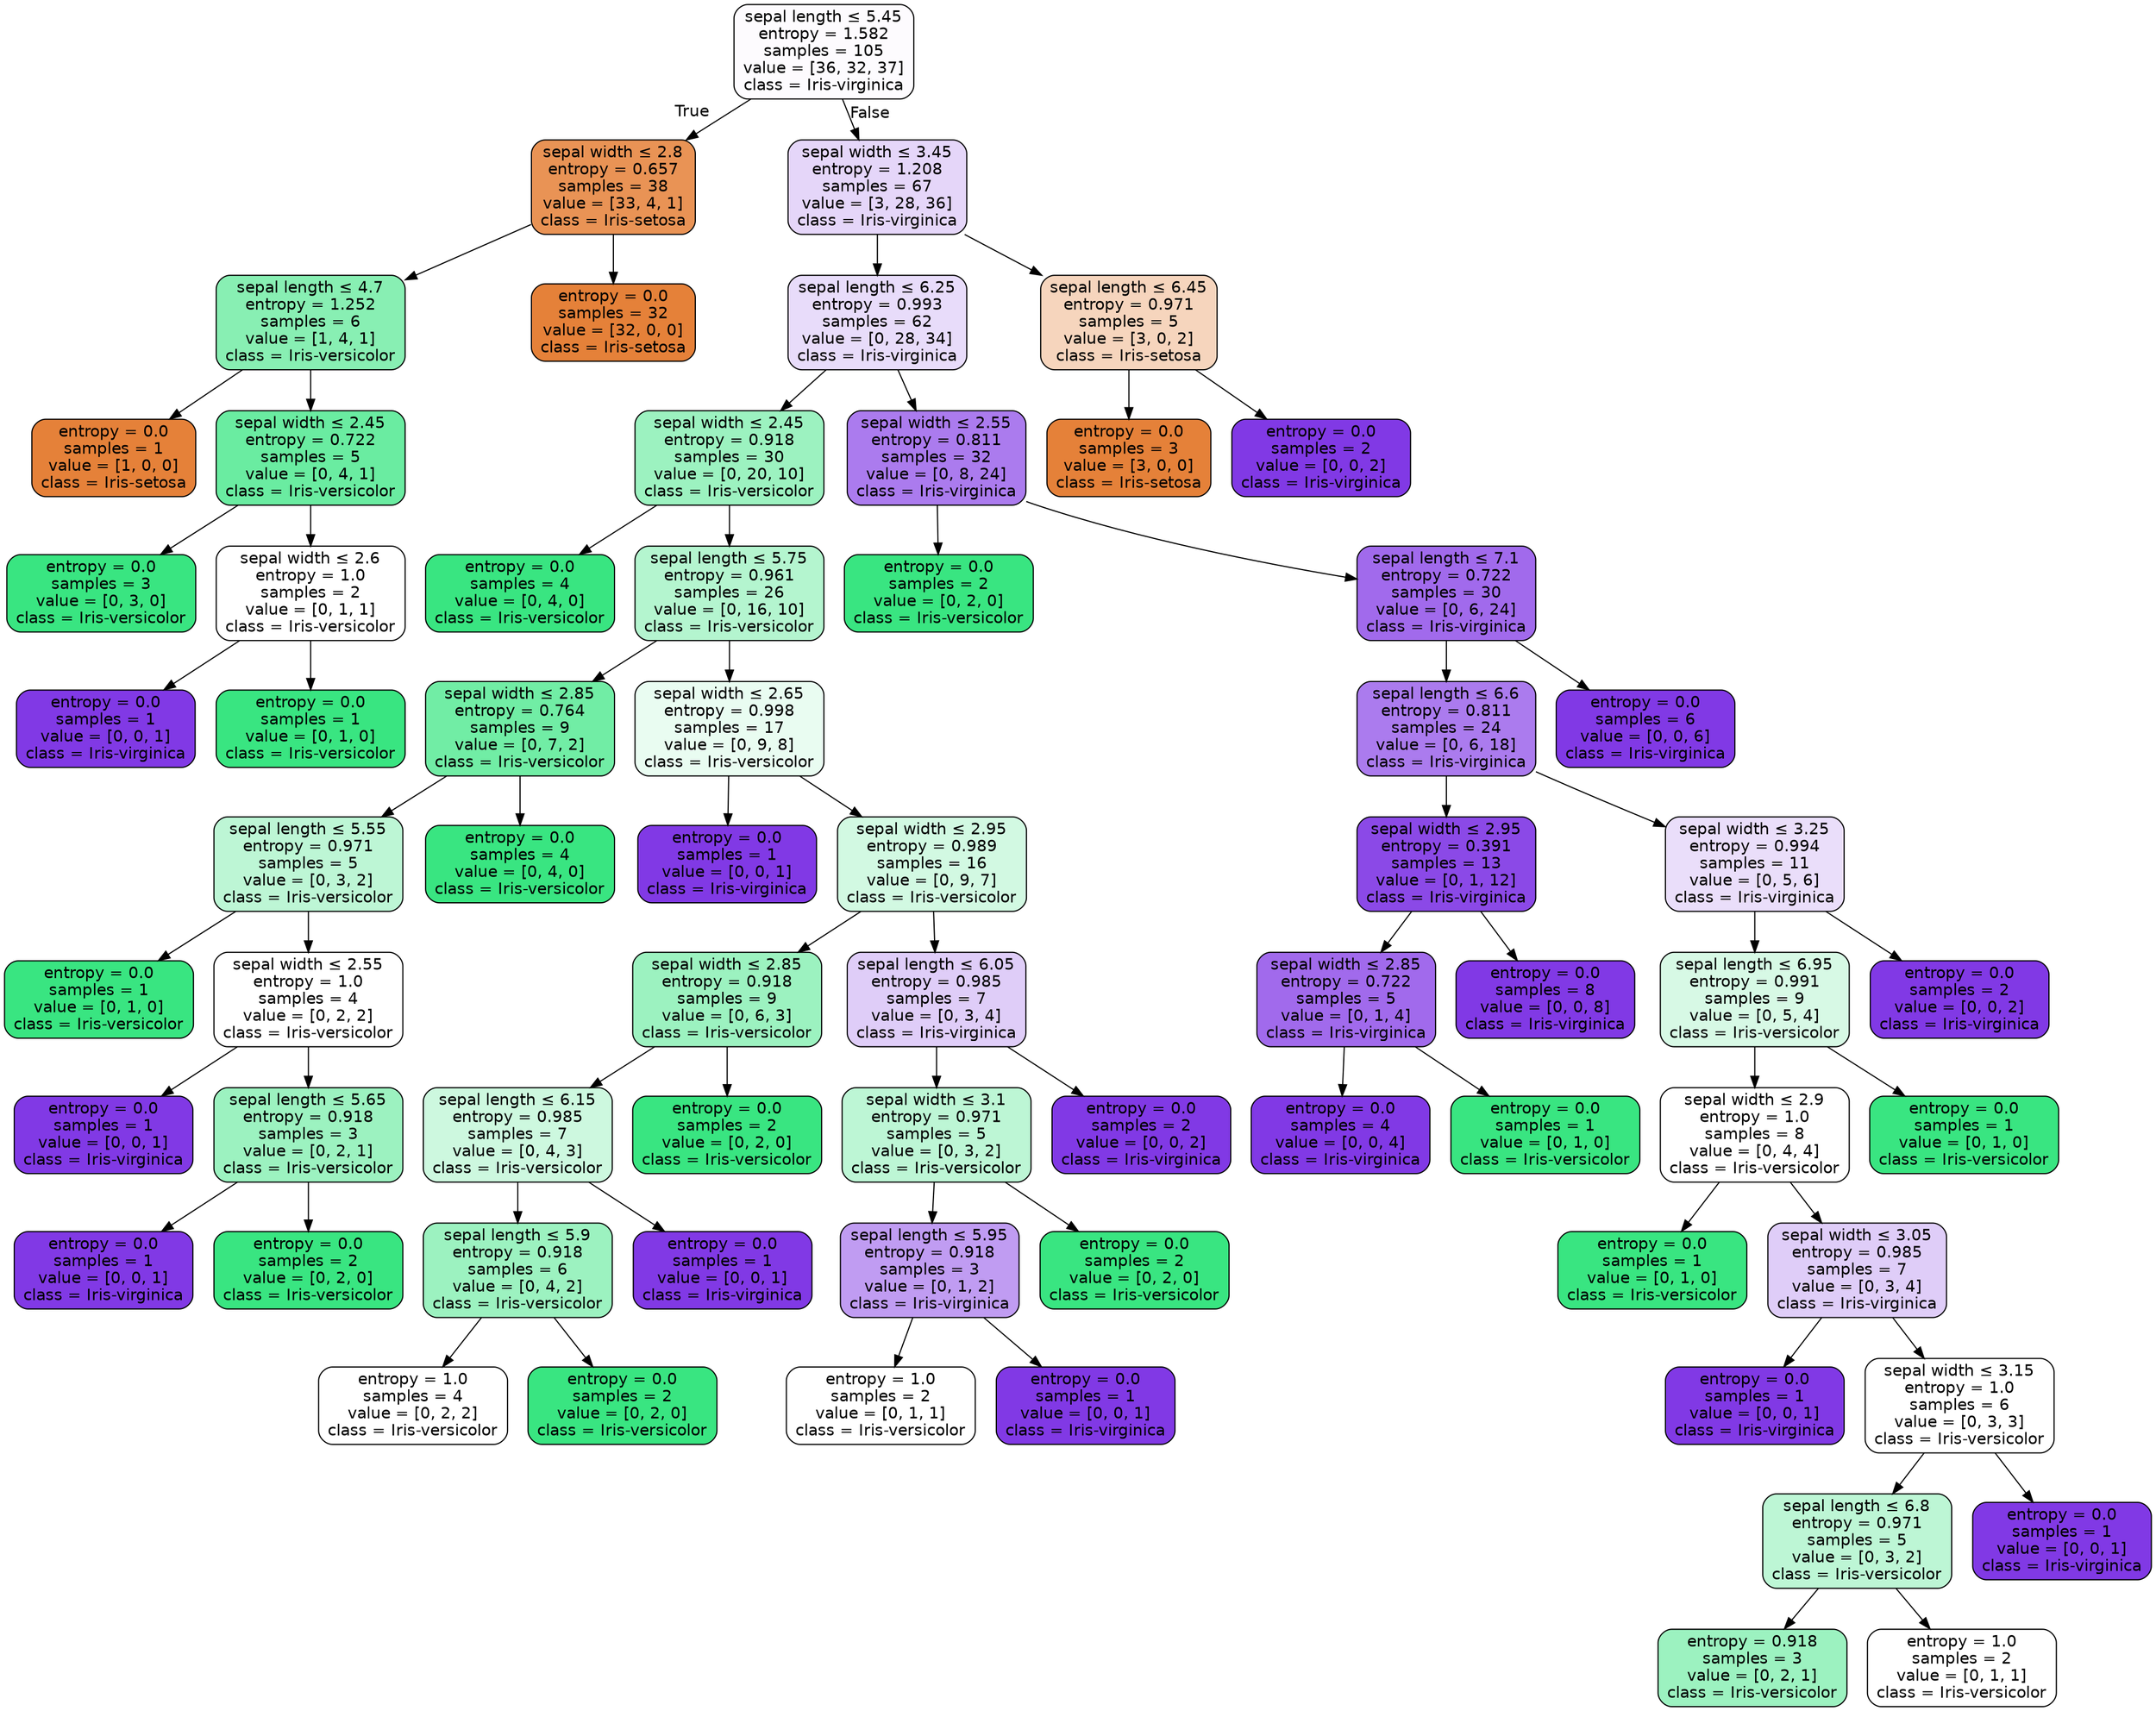 digraph Tree {
node [shape=box, style="filled, rounded", color="black", fontname=helvetica] ;
edge [fontname=helvetica] ;
0 [label=<sepal length &le; 5.45<br/>entropy = 1.582<br/>samples = 105<br/>value = [36, 32, 37]<br/>class = Iris-virginica>, fillcolor="#8139e504"] ;
1 [label=<sepal width &le; 2.8<br/>entropy = 0.657<br/>samples = 38<br/>value = [33, 4, 1]<br/>class = Iris-setosa>, fillcolor="#e58139da"] ;
0 -> 1 [labeldistance=2.5, labelangle=45, headlabel="True"] ;
2 [label=<sepal length &le; 4.7<br/>entropy = 1.252<br/>samples = 6<br/>value = [1, 4, 1]<br/>class = Iris-versicolor>, fillcolor="#39e58199"] ;
1 -> 2 ;
3 [label=<entropy = 0.0<br/>samples = 1<br/>value = [1, 0, 0]<br/>class = Iris-setosa>, fillcolor="#e58139ff"] ;
2 -> 3 ;
4 [label=<sepal width &le; 2.45<br/>entropy = 0.722<br/>samples = 5<br/>value = [0, 4, 1]<br/>class = Iris-versicolor>, fillcolor="#39e581bf"] ;
2 -> 4 ;
5 [label=<entropy = 0.0<br/>samples = 3<br/>value = [0, 3, 0]<br/>class = Iris-versicolor>, fillcolor="#39e581ff"] ;
4 -> 5 ;
6 [label=<sepal width &le; 2.6<br/>entropy = 1.0<br/>samples = 2<br/>value = [0, 1, 1]<br/>class = Iris-versicolor>, fillcolor="#39e58100"] ;
4 -> 6 ;
7 [label=<entropy = 0.0<br/>samples = 1<br/>value = [0, 0, 1]<br/>class = Iris-virginica>, fillcolor="#8139e5ff"] ;
6 -> 7 ;
8 [label=<entropy = 0.0<br/>samples = 1<br/>value = [0, 1, 0]<br/>class = Iris-versicolor>, fillcolor="#39e581ff"] ;
6 -> 8 ;
9 [label=<entropy = 0.0<br/>samples = 32<br/>value = [32, 0, 0]<br/>class = Iris-setosa>, fillcolor="#e58139ff"] ;
1 -> 9 ;
10 [label=<sepal width &le; 3.45<br/>entropy = 1.208<br/>samples = 67<br/>value = [3, 28, 36]<br/>class = Iris-virginica>, fillcolor="#8139e534"] ;
0 -> 10 [labeldistance=2.5, labelangle=-45, headlabel="False"] ;
11 [label=<sepal length &le; 6.25<br/>entropy = 0.993<br/>samples = 62<br/>value = [0, 28, 34]<br/>class = Iris-virginica>, fillcolor="#8139e52d"] ;
10 -> 11 ;
12 [label=<sepal width &le; 2.45<br/>entropy = 0.918<br/>samples = 30<br/>value = [0, 20, 10]<br/>class = Iris-versicolor>, fillcolor="#39e5817f"] ;
11 -> 12 ;
13 [label=<entropy = 0.0<br/>samples = 4<br/>value = [0, 4, 0]<br/>class = Iris-versicolor>, fillcolor="#39e581ff"] ;
12 -> 13 ;
14 [label=<sepal length &le; 5.75<br/>entropy = 0.961<br/>samples = 26<br/>value = [0, 16, 10]<br/>class = Iris-versicolor>, fillcolor="#39e58160"] ;
12 -> 14 ;
15 [label=<sepal width &le; 2.85<br/>entropy = 0.764<br/>samples = 9<br/>value = [0, 7, 2]<br/>class = Iris-versicolor>, fillcolor="#39e581b6"] ;
14 -> 15 ;
16 [label=<sepal length &le; 5.55<br/>entropy = 0.971<br/>samples = 5<br/>value = [0, 3, 2]<br/>class = Iris-versicolor>, fillcolor="#39e58155"] ;
15 -> 16 ;
17 [label=<entropy = 0.0<br/>samples = 1<br/>value = [0, 1, 0]<br/>class = Iris-versicolor>, fillcolor="#39e581ff"] ;
16 -> 17 ;
18 [label=<sepal width &le; 2.55<br/>entropy = 1.0<br/>samples = 4<br/>value = [0, 2, 2]<br/>class = Iris-versicolor>, fillcolor="#39e58100"] ;
16 -> 18 ;
19 [label=<entropy = 0.0<br/>samples = 1<br/>value = [0, 0, 1]<br/>class = Iris-virginica>, fillcolor="#8139e5ff"] ;
18 -> 19 ;
20 [label=<sepal length &le; 5.65<br/>entropy = 0.918<br/>samples = 3<br/>value = [0, 2, 1]<br/>class = Iris-versicolor>, fillcolor="#39e5817f"] ;
18 -> 20 ;
21 [label=<entropy = 0.0<br/>samples = 1<br/>value = [0, 0, 1]<br/>class = Iris-virginica>, fillcolor="#8139e5ff"] ;
20 -> 21 ;
22 [label=<entropy = 0.0<br/>samples = 2<br/>value = [0, 2, 0]<br/>class = Iris-versicolor>, fillcolor="#39e581ff"] ;
20 -> 22 ;
23 [label=<entropy = 0.0<br/>samples = 4<br/>value = [0, 4, 0]<br/>class = Iris-versicolor>, fillcolor="#39e581ff"] ;
15 -> 23 ;
24 [label=<sepal width &le; 2.65<br/>entropy = 0.998<br/>samples = 17<br/>value = [0, 9, 8]<br/>class = Iris-versicolor>, fillcolor="#39e5811c"] ;
14 -> 24 ;
25 [label=<entropy = 0.0<br/>samples = 1<br/>value = [0, 0, 1]<br/>class = Iris-virginica>, fillcolor="#8139e5ff"] ;
24 -> 25 ;
26 [label=<sepal width &le; 2.95<br/>entropy = 0.989<br/>samples = 16<br/>value = [0, 9, 7]<br/>class = Iris-versicolor>, fillcolor="#39e58139"] ;
24 -> 26 ;
27 [label=<sepal width &le; 2.85<br/>entropy = 0.918<br/>samples = 9<br/>value = [0, 6, 3]<br/>class = Iris-versicolor>, fillcolor="#39e5817f"] ;
26 -> 27 ;
28 [label=<sepal length &le; 6.15<br/>entropy = 0.985<br/>samples = 7<br/>value = [0, 4, 3]<br/>class = Iris-versicolor>, fillcolor="#39e58140"] ;
27 -> 28 ;
29 [label=<sepal length &le; 5.9<br/>entropy = 0.918<br/>samples = 6<br/>value = [0, 4, 2]<br/>class = Iris-versicolor>, fillcolor="#39e5817f"] ;
28 -> 29 ;
30 [label=<entropy = 1.0<br/>samples = 4<br/>value = [0, 2, 2]<br/>class = Iris-versicolor>, fillcolor="#39e58100"] ;
29 -> 30 ;
31 [label=<entropy = 0.0<br/>samples = 2<br/>value = [0, 2, 0]<br/>class = Iris-versicolor>, fillcolor="#39e581ff"] ;
29 -> 31 ;
32 [label=<entropy = 0.0<br/>samples = 1<br/>value = [0, 0, 1]<br/>class = Iris-virginica>, fillcolor="#8139e5ff"] ;
28 -> 32 ;
33 [label=<entropy = 0.0<br/>samples = 2<br/>value = [0, 2, 0]<br/>class = Iris-versicolor>, fillcolor="#39e581ff"] ;
27 -> 33 ;
34 [label=<sepal length &le; 6.05<br/>entropy = 0.985<br/>samples = 7<br/>value = [0, 3, 4]<br/>class = Iris-virginica>, fillcolor="#8139e540"] ;
26 -> 34 ;
35 [label=<sepal width &le; 3.1<br/>entropy = 0.971<br/>samples = 5<br/>value = [0, 3, 2]<br/>class = Iris-versicolor>, fillcolor="#39e58155"] ;
34 -> 35 ;
36 [label=<sepal length &le; 5.95<br/>entropy = 0.918<br/>samples = 3<br/>value = [0, 1, 2]<br/>class = Iris-virginica>, fillcolor="#8139e57f"] ;
35 -> 36 ;
37 [label=<entropy = 1.0<br/>samples = 2<br/>value = [0, 1, 1]<br/>class = Iris-versicolor>, fillcolor="#39e58100"] ;
36 -> 37 ;
38 [label=<entropy = 0.0<br/>samples = 1<br/>value = [0, 0, 1]<br/>class = Iris-virginica>, fillcolor="#8139e5ff"] ;
36 -> 38 ;
39 [label=<entropy = 0.0<br/>samples = 2<br/>value = [0, 2, 0]<br/>class = Iris-versicolor>, fillcolor="#39e581ff"] ;
35 -> 39 ;
40 [label=<entropy = 0.0<br/>samples = 2<br/>value = [0, 0, 2]<br/>class = Iris-virginica>, fillcolor="#8139e5ff"] ;
34 -> 40 ;
41 [label=<sepal width &le; 2.55<br/>entropy = 0.811<br/>samples = 32<br/>value = [0, 8, 24]<br/>class = Iris-virginica>, fillcolor="#8139e5aa"] ;
11 -> 41 ;
42 [label=<entropy = 0.0<br/>samples = 2<br/>value = [0, 2, 0]<br/>class = Iris-versicolor>, fillcolor="#39e581ff"] ;
41 -> 42 ;
43 [label=<sepal length &le; 7.1<br/>entropy = 0.722<br/>samples = 30<br/>value = [0, 6, 24]<br/>class = Iris-virginica>, fillcolor="#8139e5bf"] ;
41 -> 43 ;
44 [label=<sepal length &le; 6.6<br/>entropy = 0.811<br/>samples = 24<br/>value = [0, 6, 18]<br/>class = Iris-virginica>, fillcolor="#8139e5aa"] ;
43 -> 44 ;
45 [label=<sepal width &le; 2.95<br/>entropy = 0.391<br/>samples = 13<br/>value = [0, 1, 12]<br/>class = Iris-virginica>, fillcolor="#8139e5ea"] ;
44 -> 45 ;
46 [label=<sepal width &le; 2.85<br/>entropy = 0.722<br/>samples = 5<br/>value = [0, 1, 4]<br/>class = Iris-virginica>, fillcolor="#8139e5bf"] ;
45 -> 46 ;
47 [label=<entropy = 0.0<br/>samples = 4<br/>value = [0, 0, 4]<br/>class = Iris-virginica>, fillcolor="#8139e5ff"] ;
46 -> 47 ;
48 [label=<entropy = 0.0<br/>samples = 1<br/>value = [0, 1, 0]<br/>class = Iris-versicolor>, fillcolor="#39e581ff"] ;
46 -> 48 ;
49 [label=<entropy = 0.0<br/>samples = 8<br/>value = [0, 0, 8]<br/>class = Iris-virginica>, fillcolor="#8139e5ff"] ;
45 -> 49 ;
50 [label=<sepal width &le; 3.25<br/>entropy = 0.994<br/>samples = 11<br/>value = [0, 5, 6]<br/>class = Iris-virginica>, fillcolor="#8139e52a"] ;
44 -> 50 ;
51 [label=<sepal length &le; 6.95<br/>entropy = 0.991<br/>samples = 9<br/>value = [0, 5, 4]<br/>class = Iris-versicolor>, fillcolor="#39e58133"] ;
50 -> 51 ;
52 [label=<sepal width &le; 2.9<br/>entropy = 1.0<br/>samples = 8<br/>value = [0, 4, 4]<br/>class = Iris-versicolor>, fillcolor="#39e58100"] ;
51 -> 52 ;
53 [label=<entropy = 0.0<br/>samples = 1<br/>value = [0, 1, 0]<br/>class = Iris-versicolor>, fillcolor="#39e581ff"] ;
52 -> 53 ;
54 [label=<sepal width &le; 3.05<br/>entropy = 0.985<br/>samples = 7<br/>value = [0, 3, 4]<br/>class = Iris-virginica>, fillcolor="#8139e540"] ;
52 -> 54 ;
55 [label=<entropy = 0.0<br/>samples = 1<br/>value = [0, 0, 1]<br/>class = Iris-virginica>, fillcolor="#8139e5ff"] ;
54 -> 55 ;
56 [label=<sepal width &le; 3.15<br/>entropy = 1.0<br/>samples = 6<br/>value = [0, 3, 3]<br/>class = Iris-versicolor>, fillcolor="#39e58100"] ;
54 -> 56 ;
57 [label=<sepal length &le; 6.8<br/>entropy = 0.971<br/>samples = 5<br/>value = [0, 3, 2]<br/>class = Iris-versicolor>, fillcolor="#39e58155"] ;
56 -> 57 ;
58 [label=<entropy = 0.918<br/>samples = 3<br/>value = [0, 2, 1]<br/>class = Iris-versicolor>, fillcolor="#39e5817f"] ;
57 -> 58 ;
59 [label=<entropy = 1.0<br/>samples = 2<br/>value = [0, 1, 1]<br/>class = Iris-versicolor>, fillcolor="#39e58100"] ;
57 -> 59 ;
60 [label=<entropy = 0.0<br/>samples = 1<br/>value = [0, 0, 1]<br/>class = Iris-virginica>, fillcolor="#8139e5ff"] ;
56 -> 60 ;
61 [label=<entropy = 0.0<br/>samples = 1<br/>value = [0, 1, 0]<br/>class = Iris-versicolor>, fillcolor="#39e581ff"] ;
51 -> 61 ;
62 [label=<entropy = 0.0<br/>samples = 2<br/>value = [0, 0, 2]<br/>class = Iris-virginica>, fillcolor="#8139e5ff"] ;
50 -> 62 ;
63 [label=<entropy = 0.0<br/>samples = 6<br/>value = [0, 0, 6]<br/>class = Iris-virginica>, fillcolor="#8139e5ff"] ;
43 -> 63 ;
64 [label=<sepal length &le; 6.45<br/>entropy = 0.971<br/>samples = 5<br/>value = [3, 0, 2]<br/>class = Iris-setosa>, fillcolor="#e5813955"] ;
10 -> 64 ;
65 [label=<entropy = 0.0<br/>samples = 3<br/>value = [3, 0, 0]<br/>class = Iris-setosa>, fillcolor="#e58139ff"] ;
64 -> 65 ;
66 [label=<entropy = 0.0<br/>samples = 2<br/>value = [0, 0, 2]<br/>class = Iris-virginica>, fillcolor="#8139e5ff"] ;
64 -> 66 ;
}